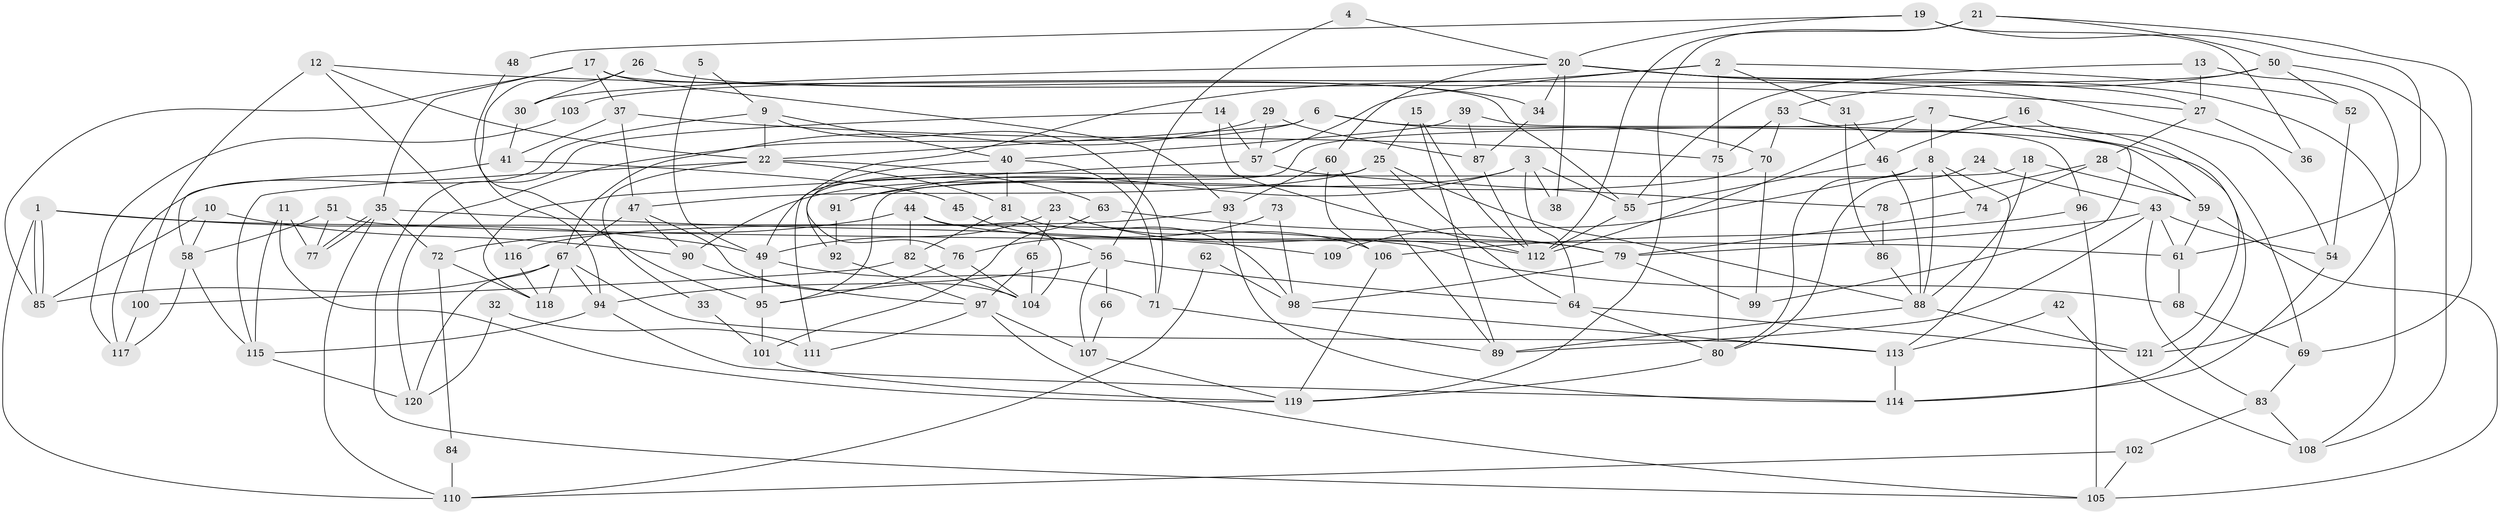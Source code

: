 // coarse degree distribution, {2: 0.20833333333333334, 7: 0.041666666666666664, 3: 0.041666666666666664, 6: 0.1875, 5: 0.1875, 4: 0.20833333333333334, 8: 0.020833333333333332, 15: 0.020833333333333332, 16: 0.020833333333333332, 9: 0.041666666666666664, 12: 0.020833333333333332}
// Generated by graph-tools (version 1.1) at 2025/52/03/04/25 21:52:31]
// undirected, 121 vertices, 242 edges
graph export_dot {
graph [start="1"]
  node [color=gray90,style=filled];
  1;
  2;
  3;
  4;
  5;
  6;
  7;
  8;
  9;
  10;
  11;
  12;
  13;
  14;
  15;
  16;
  17;
  18;
  19;
  20;
  21;
  22;
  23;
  24;
  25;
  26;
  27;
  28;
  29;
  30;
  31;
  32;
  33;
  34;
  35;
  36;
  37;
  38;
  39;
  40;
  41;
  42;
  43;
  44;
  45;
  46;
  47;
  48;
  49;
  50;
  51;
  52;
  53;
  54;
  55;
  56;
  57;
  58;
  59;
  60;
  61;
  62;
  63;
  64;
  65;
  66;
  67;
  68;
  69;
  70;
  71;
  72;
  73;
  74;
  75;
  76;
  77;
  78;
  79;
  80;
  81;
  82;
  83;
  84;
  85;
  86;
  87;
  88;
  89;
  90;
  91;
  92;
  93;
  94;
  95;
  96;
  97;
  98;
  99;
  100;
  101;
  102;
  103;
  104;
  105;
  106;
  107;
  108;
  109;
  110;
  111;
  112;
  113;
  114;
  115;
  116;
  117;
  118;
  119;
  120;
  121;
  1 -- 68;
  1 -- 85;
  1 -- 85;
  1 -- 49;
  1 -- 110;
  2 -- 75;
  2 -- 49;
  2 -- 31;
  2 -- 52;
  2 -- 57;
  3 -- 64;
  3 -- 90;
  3 -- 38;
  3 -- 55;
  3 -- 91;
  4 -- 56;
  4 -- 20;
  5 -- 49;
  5 -- 9;
  6 -- 120;
  6 -- 70;
  6 -- 22;
  6 -- 59;
  7 -- 8;
  7 -- 121;
  7 -- 99;
  7 -- 111;
  7 -- 112;
  8 -- 113;
  8 -- 74;
  8 -- 80;
  8 -- 88;
  8 -- 109;
  9 -- 71;
  9 -- 22;
  9 -- 40;
  9 -- 117;
  10 -- 58;
  10 -- 85;
  10 -- 90;
  11 -- 115;
  11 -- 119;
  11 -- 77;
  12 -- 22;
  12 -- 116;
  12 -- 27;
  12 -- 100;
  13 -- 121;
  13 -- 55;
  13 -- 27;
  14 -- 112;
  14 -- 57;
  14 -- 105;
  15 -- 89;
  15 -- 112;
  15 -- 25;
  16 -- 69;
  16 -- 46;
  17 -- 55;
  17 -- 37;
  17 -- 35;
  17 -- 85;
  17 -- 93;
  18 -- 88;
  18 -- 59;
  18 -- 95;
  19 -- 61;
  19 -- 20;
  19 -- 36;
  19 -- 48;
  20 -- 27;
  20 -- 108;
  20 -- 30;
  20 -- 34;
  20 -- 38;
  20 -- 54;
  20 -- 60;
  21 -- 119;
  21 -- 50;
  21 -- 69;
  21 -- 112;
  22 -- 81;
  22 -- 33;
  22 -- 63;
  22 -- 115;
  23 -- 112;
  23 -- 106;
  23 -- 49;
  23 -- 65;
  24 -- 80;
  24 -- 43;
  25 -- 88;
  25 -- 47;
  25 -- 64;
  25 -- 92;
  26 -- 94;
  26 -- 34;
  26 -- 30;
  27 -- 28;
  27 -- 36;
  28 -- 59;
  28 -- 74;
  28 -- 78;
  29 -- 67;
  29 -- 57;
  29 -- 87;
  30 -- 41;
  31 -- 46;
  31 -- 86;
  32 -- 111;
  32 -- 120;
  33 -- 101;
  34 -- 87;
  35 -- 77;
  35 -- 77;
  35 -- 72;
  35 -- 109;
  35 -- 110;
  37 -- 41;
  37 -- 47;
  37 -- 75;
  39 -- 87;
  39 -- 40;
  39 -- 96;
  40 -- 76;
  40 -- 71;
  40 -- 81;
  41 -- 58;
  41 -- 45;
  42 -- 113;
  42 -- 108;
  43 -- 79;
  43 -- 89;
  43 -- 54;
  43 -- 61;
  43 -- 83;
  44 -- 72;
  44 -- 82;
  44 -- 79;
  44 -- 104;
  45 -- 56;
  46 -- 55;
  46 -- 88;
  47 -- 104;
  47 -- 67;
  47 -- 90;
  48 -- 95;
  49 -- 71;
  49 -- 95;
  50 -- 53;
  50 -- 52;
  50 -- 103;
  50 -- 108;
  51 -- 61;
  51 -- 77;
  51 -- 58;
  52 -- 54;
  53 -- 75;
  53 -- 114;
  53 -- 70;
  54 -- 114;
  55 -- 112;
  56 -- 94;
  56 -- 107;
  56 -- 64;
  56 -- 66;
  57 -- 78;
  57 -- 118;
  58 -- 115;
  58 -- 117;
  59 -- 105;
  59 -- 61;
  60 -- 106;
  60 -- 89;
  60 -- 93;
  61 -- 68;
  62 -- 110;
  62 -- 98;
  63 -- 79;
  63 -- 101;
  64 -- 80;
  64 -- 121;
  65 -- 97;
  65 -- 104;
  66 -- 107;
  67 -- 85;
  67 -- 94;
  67 -- 113;
  67 -- 118;
  67 -- 120;
  68 -- 69;
  69 -- 83;
  70 -- 99;
  70 -- 91;
  71 -- 89;
  72 -- 118;
  72 -- 84;
  73 -- 76;
  73 -- 98;
  74 -- 79;
  75 -- 80;
  76 -- 95;
  76 -- 104;
  78 -- 86;
  79 -- 98;
  79 -- 99;
  80 -- 119;
  81 -- 82;
  81 -- 98;
  82 -- 104;
  82 -- 100;
  83 -- 102;
  83 -- 108;
  84 -- 110;
  86 -- 88;
  87 -- 112;
  88 -- 89;
  88 -- 121;
  90 -- 97;
  91 -- 92;
  92 -- 97;
  93 -- 114;
  93 -- 116;
  94 -- 114;
  94 -- 115;
  95 -- 101;
  96 -- 105;
  96 -- 106;
  97 -- 105;
  97 -- 107;
  97 -- 111;
  98 -- 113;
  100 -- 117;
  101 -- 119;
  102 -- 105;
  102 -- 110;
  103 -- 117;
  106 -- 119;
  107 -- 119;
  113 -- 114;
  115 -- 120;
  116 -- 118;
}
